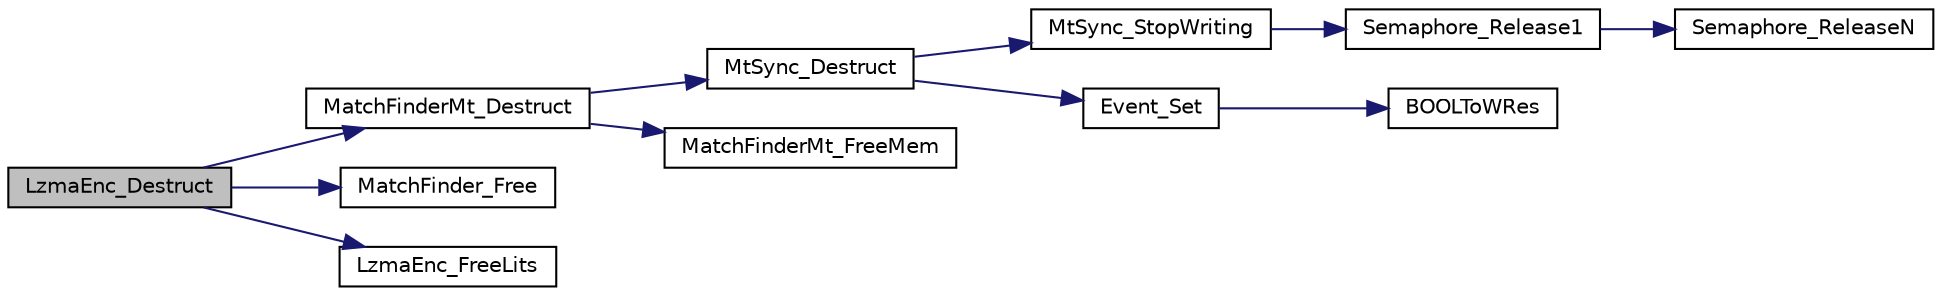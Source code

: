 digraph G
{
  edge [fontname="Helvetica",fontsize="10",labelfontname="Helvetica",labelfontsize="10"];
  node [fontname="Helvetica",fontsize="10",shape=record];
  rankdir="LR";
  Node1 [label="LzmaEnc_Destruct",height=0.2,width=0.4,color="black", fillcolor="grey75", style="filled" fontcolor="black"];
  Node1 -> Node2 [color="midnightblue",fontsize="10",style="solid",fontname="Helvetica"];
  Node2 [label="MatchFinderMt_Destruct",height=0.2,width=0.4,color="black", fillcolor="white", style="filled",URL="$_lz_find_mt_8c.html#a8f04458f06b00f3c982627cc01f566ce"];
  Node2 -> Node3 [color="midnightblue",fontsize="10",style="solid",fontname="Helvetica"];
  Node3 [label="MtSync_Destruct",height=0.2,width=0.4,color="black", fillcolor="white", style="filled",URL="$_lz_find_mt_8c.html#abe828e1f84f9d54d9d52bf271cc656ba"];
  Node3 -> Node4 [color="midnightblue",fontsize="10",style="solid",fontname="Helvetica"];
  Node4 [label="MtSync_StopWriting",height=0.2,width=0.4,color="black", fillcolor="white", style="filled",URL="$_lz_find_mt_8c.html#a8df1d3212ac2c1d3e5f11c0778ec6536"];
  Node4 -> Node5 [color="midnightblue",fontsize="10",style="solid",fontname="Helvetica"];
  Node5 [label="Semaphore_Release1",height=0.2,width=0.4,color="black", fillcolor="white", style="filled",URL="$_threads_8c.html#a6d392082486c2dd897b1256a5b5eb8f7"];
  Node5 -> Node6 [color="midnightblue",fontsize="10",style="solid",fontname="Helvetica"];
  Node6 [label="Semaphore_ReleaseN",height=0.2,width=0.4,color="black", fillcolor="white", style="filled",URL="$_threads_8c.html#a1dfc591d0c0c4fcc8881567bfa146498"];
  Node3 -> Node7 [color="midnightblue",fontsize="10",style="solid",fontname="Helvetica"];
  Node7 [label="Event_Set",height=0.2,width=0.4,color="black", fillcolor="white", style="filled",URL="$_threads_8c.html#a4c894884b1268b8d00d2a96489ba89e3"];
  Node7 -> Node8 [color="midnightblue",fontsize="10",style="solid",fontname="Helvetica"];
  Node8 [label="BOOLToWRes",height=0.2,width=0.4,color="black", fillcolor="white", style="filled",URL="$_threads_8c.html#a4cab6ca310179ac5fd522acd3fa59a50"];
  Node2 -> Node9 [color="midnightblue",fontsize="10",style="solid",fontname="Helvetica"];
  Node9 [label="MatchFinderMt_FreeMem",height=0.2,width=0.4,color="black", fillcolor="white", style="filled",URL="$_lz_find_mt_8c.html#afd7e6f1d902192822f2c76fdac6abe87"];
  Node1 -> Node10 [color="midnightblue",fontsize="10",style="solid",fontname="Helvetica"];
  Node10 [label="MatchFinder_Free",height=0.2,width=0.4,color="black", fillcolor="white", style="filled",URL="$_lz_find_8c.html#a7cd763a949f7a5f1bad61a9ebf0f7c30"];
  Node1 -> Node11 [color="midnightblue",fontsize="10",style="solid",fontname="Helvetica"];
  Node11 [label="LzmaEnc_FreeLits",height=0.2,width=0.4,color="black", fillcolor="white", style="filled",URL="$_lzma_enc_8c.html#a7f6d9c0dba37c4249c29a54283c9747b"];
}
